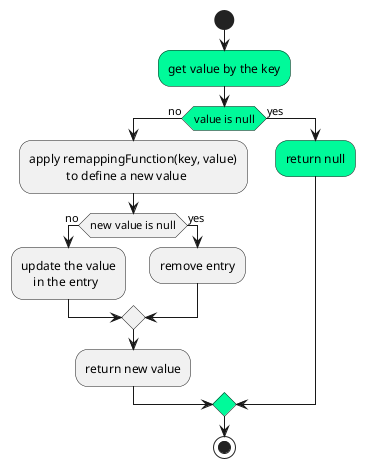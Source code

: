 @startuml
start
 #MediumSpringGreen:get value by the key;
 #MediumSpringGreen:if (value is null) then (no)
  :apply remappingFunction(key, value)\n            to define a new value;
   if(new value is null) then (no)
   :update the value\n    in the entry;
   else(yes)
   :remove entry;
   endif
   :return new value;
   else (yes)
   #MediumSpringGreen:return null;
 endif
stop
@enduml